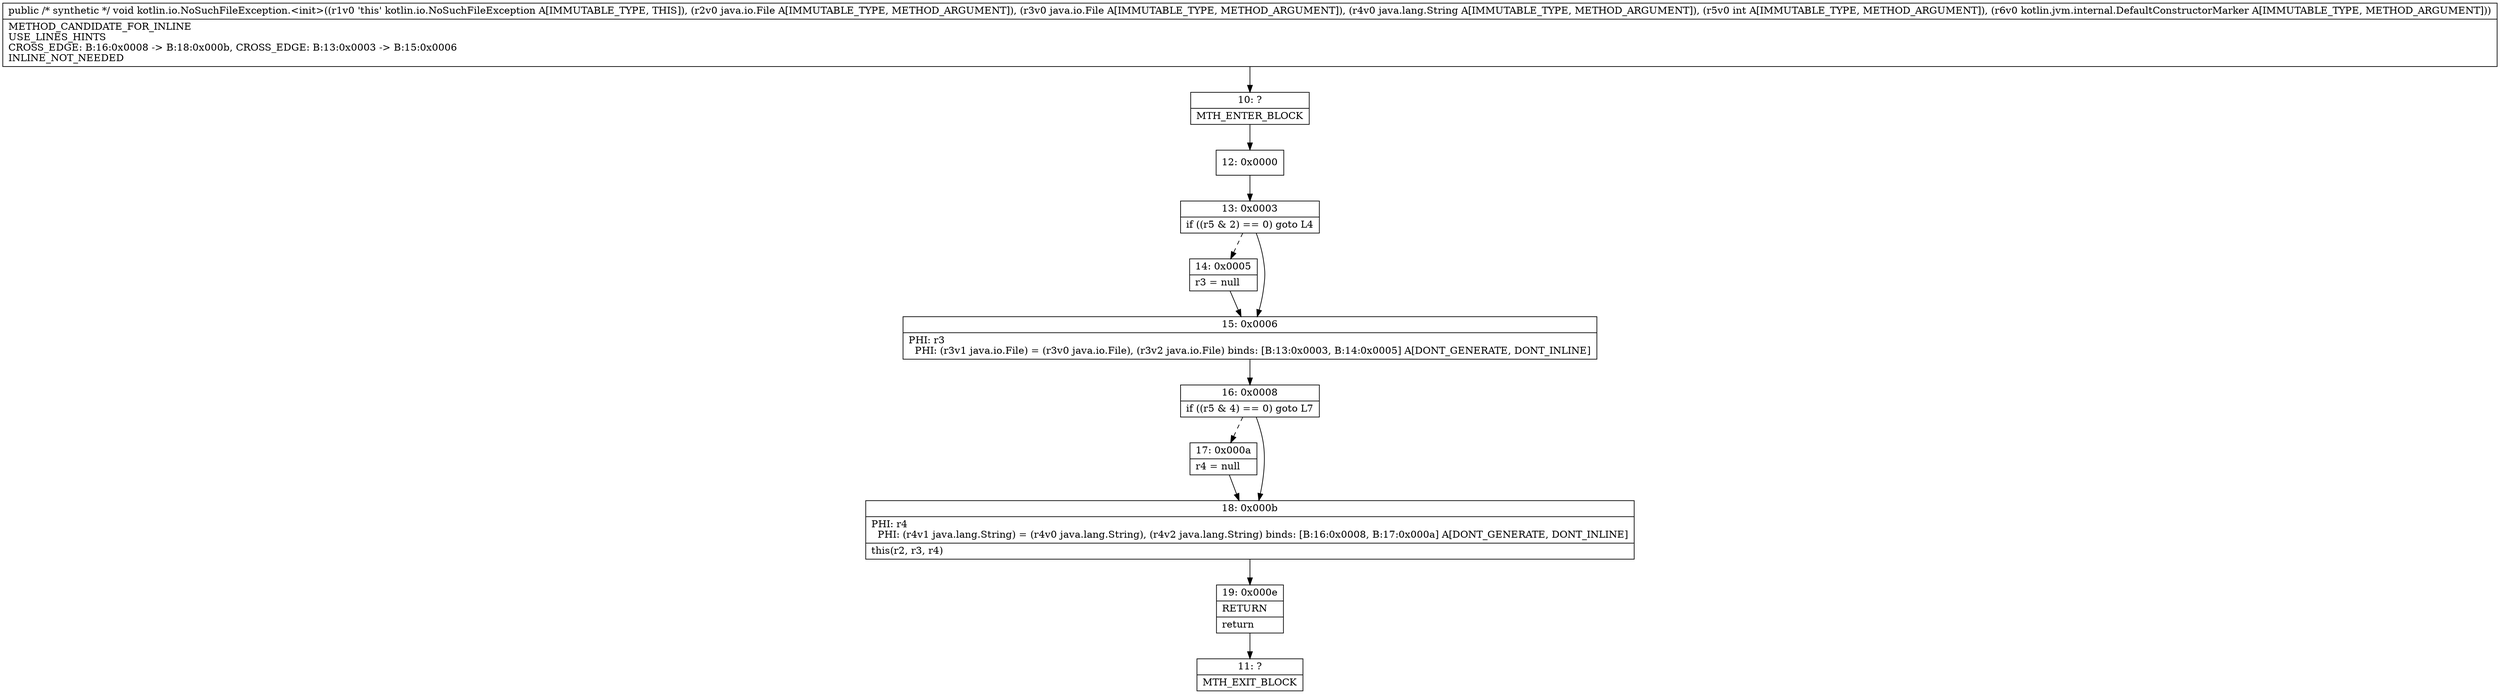 digraph "CFG forkotlin.io.NoSuchFileException.\<init\>(Ljava\/io\/File;Ljava\/io\/File;Ljava\/lang\/String;ILkotlin\/jvm\/internal\/DefaultConstructorMarker;)V" {
Node_10 [shape=record,label="{10\:\ ?|MTH_ENTER_BLOCK\l}"];
Node_12 [shape=record,label="{12\:\ 0x0000}"];
Node_13 [shape=record,label="{13\:\ 0x0003|if ((r5 & 2) == 0) goto L4\l}"];
Node_14 [shape=record,label="{14\:\ 0x0005|r3 = null\l}"];
Node_15 [shape=record,label="{15\:\ 0x0006|PHI: r3 \l  PHI: (r3v1 java.io.File) = (r3v0 java.io.File), (r3v2 java.io.File) binds: [B:13:0x0003, B:14:0x0005] A[DONT_GENERATE, DONT_INLINE]\l}"];
Node_16 [shape=record,label="{16\:\ 0x0008|if ((r5 & 4) == 0) goto L7\l}"];
Node_17 [shape=record,label="{17\:\ 0x000a|r4 = null\l}"];
Node_18 [shape=record,label="{18\:\ 0x000b|PHI: r4 \l  PHI: (r4v1 java.lang.String) = (r4v0 java.lang.String), (r4v2 java.lang.String) binds: [B:16:0x0008, B:17:0x000a] A[DONT_GENERATE, DONT_INLINE]\l|this(r2, r3, r4)\l}"];
Node_19 [shape=record,label="{19\:\ 0x000e|RETURN\l|return\l}"];
Node_11 [shape=record,label="{11\:\ ?|MTH_EXIT_BLOCK\l}"];
MethodNode[shape=record,label="{public \/* synthetic *\/ void kotlin.io.NoSuchFileException.\<init\>((r1v0 'this' kotlin.io.NoSuchFileException A[IMMUTABLE_TYPE, THIS]), (r2v0 java.io.File A[IMMUTABLE_TYPE, METHOD_ARGUMENT]), (r3v0 java.io.File A[IMMUTABLE_TYPE, METHOD_ARGUMENT]), (r4v0 java.lang.String A[IMMUTABLE_TYPE, METHOD_ARGUMENT]), (r5v0 int A[IMMUTABLE_TYPE, METHOD_ARGUMENT]), (r6v0 kotlin.jvm.internal.DefaultConstructorMarker A[IMMUTABLE_TYPE, METHOD_ARGUMENT]))  | METHOD_CANDIDATE_FOR_INLINE\lUSE_LINES_HINTS\lCROSS_EDGE: B:16:0x0008 \-\> B:18:0x000b, CROSS_EDGE: B:13:0x0003 \-\> B:15:0x0006\lINLINE_NOT_NEEDED\l}"];
MethodNode -> Node_10;Node_10 -> Node_12;
Node_12 -> Node_13;
Node_13 -> Node_14[style=dashed];
Node_13 -> Node_15;
Node_14 -> Node_15;
Node_15 -> Node_16;
Node_16 -> Node_17[style=dashed];
Node_16 -> Node_18;
Node_17 -> Node_18;
Node_18 -> Node_19;
Node_19 -> Node_11;
}

